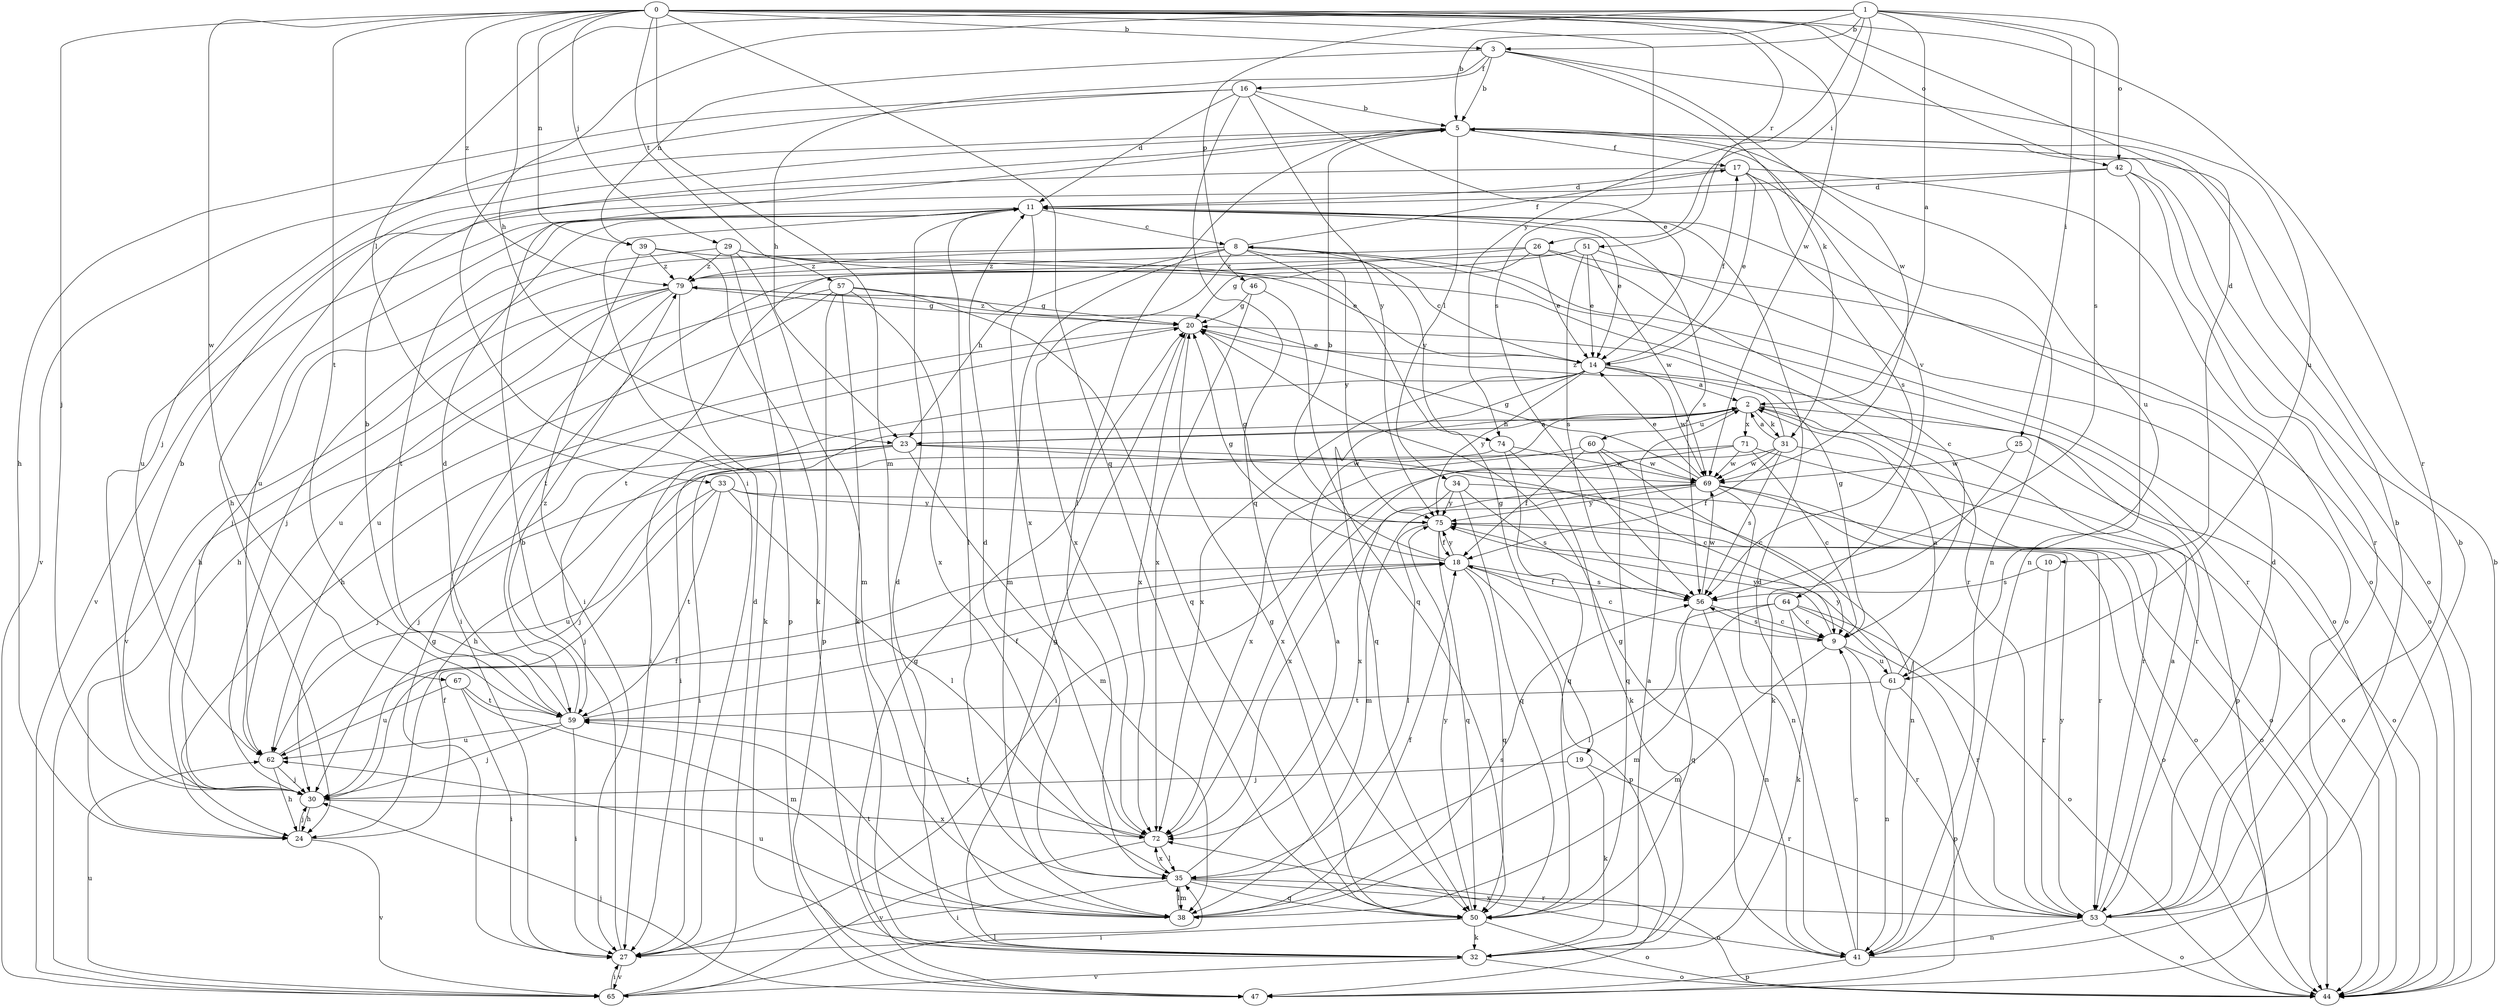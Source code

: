 strict digraph  {
0;
1;
2;
3;
5;
8;
9;
10;
11;
14;
16;
17;
18;
19;
20;
23;
24;
25;
26;
27;
29;
30;
31;
32;
33;
34;
35;
38;
39;
41;
42;
44;
46;
47;
50;
51;
53;
56;
57;
59;
60;
61;
62;
64;
65;
67;
69;
71;
72;
74;
75;
79;
0 -> 3  [label=b];
0 -> 10  [label=d];
0 -> 23  [label=h];
0 -> 29  [label=j];
0 -> 30  [label=j];
0 -> 38  [label=m];
0 -> 39  [label=n];
0 -> 42  [label=o];
0 -> 50  [label=q];
0 -> 51  [label=r];
0 -> 53  [label=r];
0 -> 56  [label=s];
0 -> 57  [label=t];
0 -> 59  [label=t];
0 -> 67  [label=w];
0 -> 69  [label=w];
0 -> 79  [label=z];
1 -> 2  [label=a];
1 -> 3  [label=b];
1 -> 5  [label=b];
1 -> 25  [label=i];
1 -> 26  [label=i];
1 -> 27  [label=i];
1 -> 33  [label=l];
1 -> 42  [label=o];
1 -> 46  [label=p];
1 -> 56  [label=s];
1 -> 74  [label=y];
2 -> 23  [label=h];
2 -> 27  [label=i];
2 -> 31  [label=k];
2 -> 47  [label=p];
2 -> 53  [label=r];
2 -> 60  [label=u];
2 -> 71  [label=x];
3 -> 5  [label=b];
3 -> 16  [label=f];
3 -> 23  [label=h];
3 -> 31  [label=k];
3 -> 39  [label=n];
3 -> 61  [label=u];
3 -> 69  [label=w];
5 -> 17  [label=f];
5 -> 34  [label=l];
5 -> 35  [label=l];
5 -> 61  [label=u];
5 -> 64  [label=v];
5 -> 65  [label=v];
8 -> 17  [label=f];
8 -> 19  [label=g];
8 -> 23  [label=h];
8 -> 30  [label=j];
8 -> 38  [label=m];
8 -> 44  [label=o];
8 -> 53  [label=r];
8 -> 72  [label=x];
8 -> 74  [label=y];
8 -> 79  [label=z];
9 -> 20  [label=g];
9 -> 38  [label=m];
9 -> 53  [label=r];
9 -> 56  [label=s];
9 -> 61  [label=u];
9 -> 75  [label=y];
10 -> 53  [label=r];
10 -> 56  [label=s];
11 -> 8  [label=c];
11 -> 14  [label=e];
11 -> 35  [label=l];
11 -> 56  [label=s];
11 -> 59  [label=t];
11 -> 62  [label=u];
11 -> 65  [label=v];
11 -> 72  [label=x];
14 -> 2  [label=a];
14 -> 8  [label=c];
14 -> 17  [label=f];
14 -> 27  [label=i];
14 -> 50  [label=q];
14 -> 53  [label=r];
14 -> 69  [label=w];
14 -> 72  [label=x];
14 -> 75  [label=y];
16 -> 5  [label=b];
16 -> 11  [label=d];
16 -> 14  [label=e];
16 -> 24  [label=h];
16 -> 30  [label=j];
16 -> 50  [label=q];
16 -> 75  [label=y];
17 -> 11  [label=d];
17 -> 14  [label=e];
17 -> 24  [label=h];
17 -> 41  [label=n];
17 -> 44  [label=o];
17 -> 56  [label=s];
18 -> 5  [label=b];
18 -> 9  [label=c];
18 -> 20  [label=g];
18 -> 47  [label=p];
18 -> 50  [label=q];
18 -> 56  [label=s];
18 -> 75  [label=y];
19 -> 30  [label=j];
19 -> 32  [label=k];
19 -> 53  [label=r];
20 -> 14  [label=e];
20 -> 24  [label=h];
20 -> 72  [label=x];
20 -> 79  [label=z];
23 -> 2  [label=a];
23 -> 9  [label=c];
23 -> 24  [label=h];
23 -> 27  [label=i];
23 -> 30  [label=j];
23 -> 38  [label=m];
23 -> 69  [label=w];
24 -> 18  [label=f];
24 -> 30  [label=j];
24 -> 65  [label=v];
25 -> 32  [label=k];
25 -> 44  [label=o];
25 -> 69  [label=w];
26 -> 9  [label=c];
26 -> 14  [label=e];
26 -> 20  [label=g];
26 -> 44  [label=o];
26 -> 59  [label=t];
26 -> 79  [label=z];
27 -> 5  [label=b];
27 -> 20  [label=g];
27 -> 65  [label=v];
29 -> 30  [label=j];
29 -> 38  [label=m];
29 -> 47  [label=p];
29 -> 53  [label=r];
29 -> 75  [label=y];
29 -> 79  [label=z];
30 -> 5  [label=b];
30 -> 24  [label=h];
30 -> 72  [label=x];
31 -> 2  [label=a];
31 -> 18  [label=f];
31 -> 27  [label=i];
31 -> 44  [label=o];
31 -> 56  [label=s];
31 -> 69  [label=w];
31 -> 79  [label=z];
32 -> 2  [label=a];
32 -> 11  [label=d];
32 -> 20  [label=g];
32 -> 44  [label=o];
32 -> 65  [label=v];
33 -> 30  [label=j];
33 -> 35  [label=l];
33 -> 44  [label=o];
33 -> 59  [label=t];
33 -> 62  [label=u];
33 -> 75  [label=y];
34 -> 41  [label=n];
34 -> 50  [label=q];
34 -> 56  [label=s];
34 -> 72  [label=x];
34 -> 75  [label=y];
35 -> 2  [label=a];
35 -> 11  [label=d];
35 -> 27  [label=i];
35 -> 38  [label=m];
35 -> 44  [label=o];
35 -> 50  [label=q];
35 -> 53  [label=r];
35 -> 72  [label=x];
38 -> 18  [label=f];
38 -> 35  [label=l];
38 -> 56  [label=s];
38 -> 59  [label=t];
38 -> 62  [label=u];
39 -> 14  [label=e];
39 -> 27  [label=i];
39 -> 32  [label=k];
39 -> 79  [label=z];
41 -> 5  [label=b];
41 -> 9  [label=c];
41 -> 11  [label=d];
41 -> 20  [label=g];
41 -> 47  [label=p];
41 -> 72  [label=x];
42 -> 11  [label=d];
42 -> 41  [label=n];
42 -> 44  [label=o];
42 -> 53  [label=r];
42 -> 62  [label=u];
44 -> 5  [label=b];
46 -> 20  [label=g];
46 -> 50  [label=q];
46 -> 72  [label=x];
47 -> 20  [label=g];
47 -> 30  [label=j];
50 -> 20  [label=g];
50 -> 27  [label=i];
50 -> 32  [label=k];
50 -> 44  [label=o];
50 -> 75  [label=y];
51 -> 14  [label=e];
51 -> 44  [label=o];
51 -> 56  [label=s];
51 -> 59  [label=t];
51 -> 69  [label=w];
51 -> 79  [label=z];
53 -> 2  [label=a];
53 -> 5  [label=b];
53 -> 11  [label=d];
53 -> 41  [label=n];
53 -> 44  [label=o];
53 -> 75  [label=y];
56 -> 9  [label=c];
56 -> 18  [label=f];
56 -> 41  [label=n];
56 -> 50  [label=q];
56 -> 69  [label=w];
57 -> 20  [label=g];
57 -> 24  [label=h];
57 -> 32  [label=k];
57 -> 47  [label=p];
57 -> 50  [label=q];
57 -> 62  [label=u];
57 -> 72  [label=x];
59 -> 5  [label=b];
59 -> 11  [label=d];
59 -> 18  [label=f];
59 -> 27  [label=i];
59 -> 30  [label=j];
59 -> 62  [label=u];
59 -> 79  [label=z];
60 -> 9  [label=c];
60 -> 18  [label=f];
60 -> 50  [label=q];
60 -> 69  [label=w];
60 -> 72  [label=x];
61 -> 2  [label=a];
61 -> 41  [label=n];
61 -> 47  [label=p];
61 -> 59  [label=t];
61 -> 75  [label=y];
62 -> 18  [label=f];
62 -> 24  [label=h];
62 -> 30  [label=j];
64 -> 9  [label=c];
64 -> 32  [label=k];
64 -> 35  [label=l];
64 -> 38  [label=m];
64 -> 44  [label=o];
64 -> 53  [label=r];
65 -> 11  [label=d];
65 -> 27  [label=i];
65 -> 35  [label=l];
65 -> 62  [label=u];
67 -> 27  [label=i];
67 -> 38  [label=m];
67 -> 59  [label=t];
67 -> 62  [label=u];
69 -> 14  [label=e];
69 -> 20  [label=g];
69 -> 38  [label=m];
69 -> 41  [label=n];
69 -> 44  [label=o];
69 -> 53  [label=r];
69 -> 72  [label=x];
69 -> 75  [label=y];
71 -> 9  [label=c];
71 -> 30  [label=j];
71 -> 44  [label=o];
71 -> 69  [label=w];
71 -> 72  [label=x];
72 -> 35  [label=l];
72 -> 59  [label=t];
72 -> 65  [label=v];
74 -> 30  [label=j];
74 -> 32  [label=k];
74 -> 50  [label=q];
74 -> 69  [label=w];
75 -> 18  [label=f];
75 -> 20  [label=g];
75 -> 35  [label=l];
75 -> 44  [label=o];
75 -> 50  [label=q];
79 -> 20  [label=g];
79 -> 24  [label=h];
79 -> 27  [label=i];
79 -> 32  [label=k];
79 -> 62  [label=u];
79 -> 65  [label=v];
}
